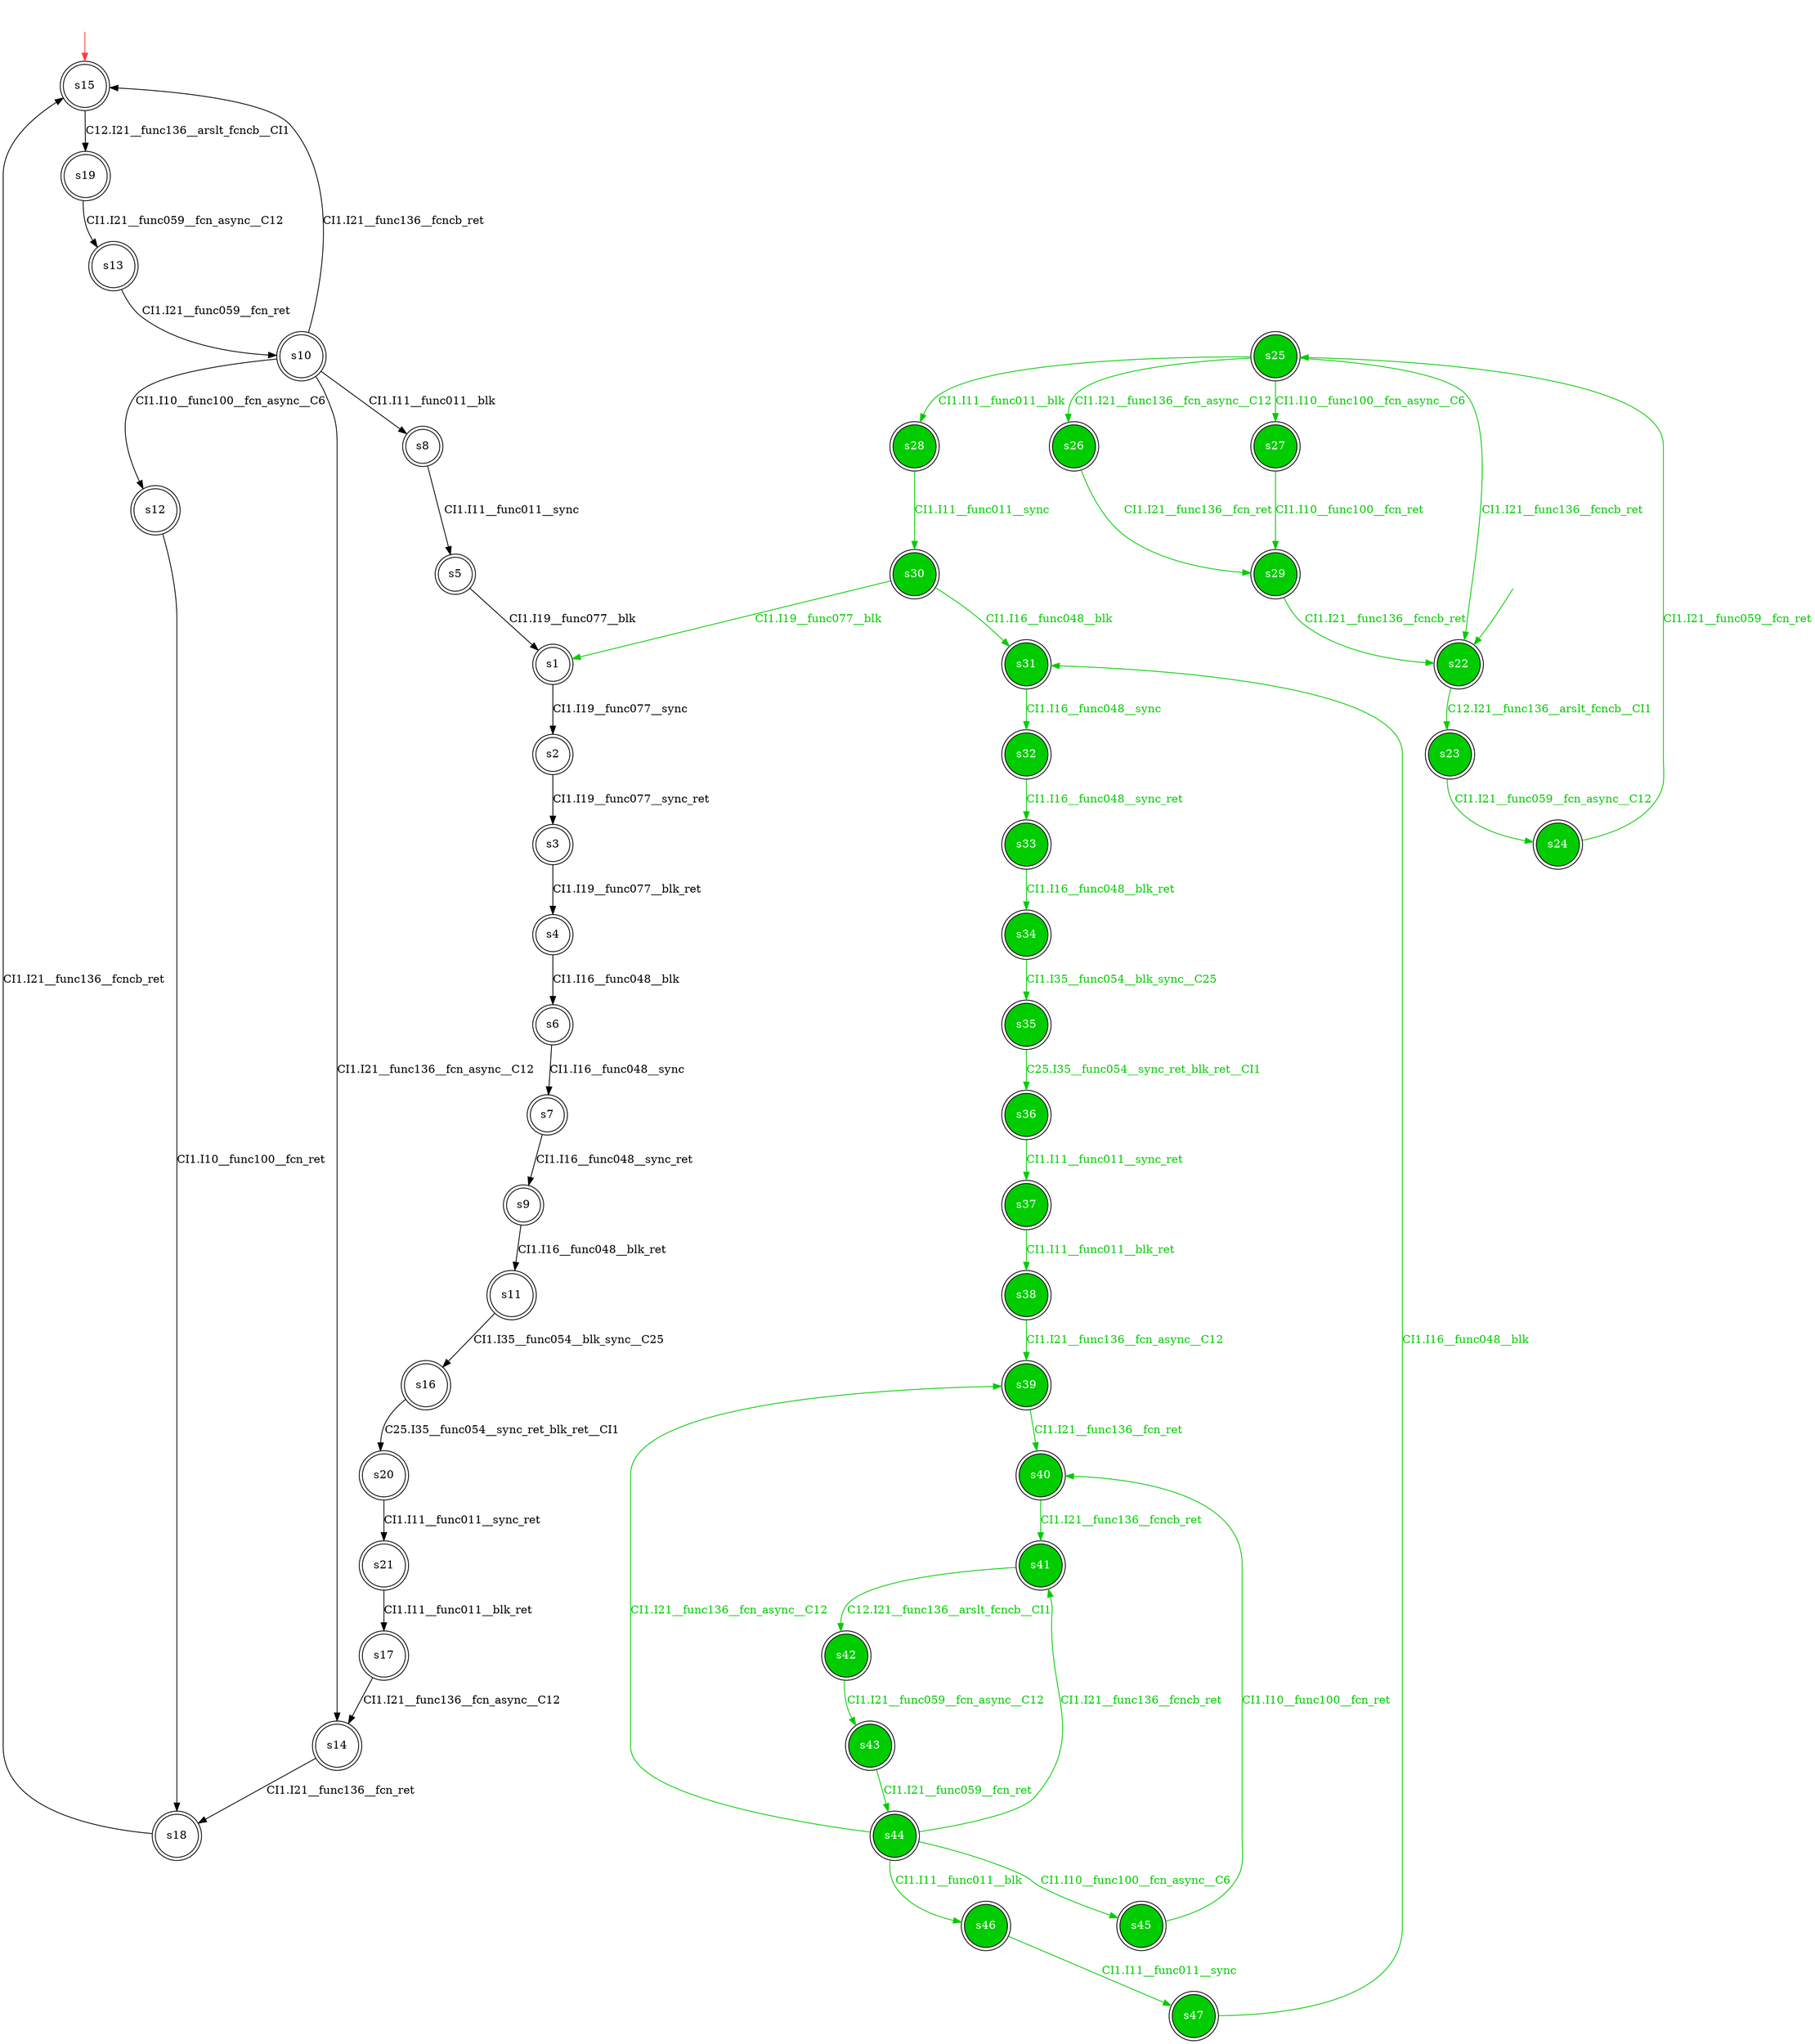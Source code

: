 digraph diffautomaton {
	15 [label=<s15> shape="doublecircle"];
	22 [label=<s22> shape="doublecircle" fillcolor="#00cc00" fontcolor="#ffffff" style="filled"];
	1 [label=<s1> shape="doublecircle"];
	2 [label=<s2> shape="doublecircle"];
	3 [label=<s3> shape="doublecircle"];
	4 [label=<s4> shape="doublecircle"];
	5 [label=<s5> shape="doublecircle"];
	6 [label=<s6> shape="doublecircle"];
	7 [label=<s7> shape="doublecircle"];
	8 [label=<s8> shape="doublecircle"];
	9 [label=<s9> shape="doublecircle"];
	10 [label=<s10> shape="doublecircle"];
	11 [label=<s11> shape="doublecircle"];
	12 [label=<s12> shape="doublecircle"];
	13 [label=<s13> shape="doublecircle"];
	14 [label=<s14> shape="doublecircle"];
	16 [label=<s16> shape="doublecircle"];
	17 [label=<s17> shape="doublecircle"];
	18 [label=<s18> shape="doublecircle"];
	19 [label=<s19> shape="doublecircle"];
	20 [label=<s20> shape="doublecircle"];
	21 [label=<s21> shape="doublecircle"];
	23 [label=<s23> shape="doublecircle" fillcolor="#00cc00" fontcolor="#ffffff" style="filled"];
	24 [label=<s24> shape="doublecircle" fillcolor="#00cc00" fontcolor="#ffffff" style="filled"];
	25 [label=<s25> shape="doublecircle" fillcolor="#00cc00" fontcolor="#ffffff" style="filled"];
	26 [label=<s26> shape="doublecircle" fillcolor="#00cc00" fontcolor="#ffffff" style="filled"];
	27 [label=<s27> shape="doublecircle" fillcolor="#00cc00" fontcolor="#ffffff" style="filled"];
	28 [label=<s28> shape="doublecircle" fillcolor="#00cc00" fontcolor="#ffffff" style="filled"];
	29 [label=<s29> shape="doublecircle" fillcolor="#00cc00" fontcolor="#ffffff" style="filled"];
	30 [label=<s30> shape="doublecircle" fillcolor="#00cc00" fontcolor="#ffffff" style="filled"];
	31 [label=<s31> shape="doublecircle" fillcolor="#00cc00" fontcolor="#ffffff" style="filled"];
	32 [label=<s32> shape="doublecircle" fillcolor="#00cc00" fontcolor="#ffffff" style="filled"];
	33 [label=<s33> shape="doublecircle" fillcolor="#00cc00" fontcolor="#ffffff" style="filled"];
	34 [label=<s34> shape="doublecircle" fillcolor="#00cc00" fontcolor="#ffffff" style="filled"];
	35 [label=<s35> shape="doublecircle" fillcolor="#00cc00" fontcolor="#ffffff" style="filled"];
	36 [label=<s36> shape="doublecircle" fillcolor="#00cc00" fontcolor="#ffffff" style="filled"];
	37 [label=<s37> shape="doublecircle" fillcolor="#00cc00" fontcolor="#ffffff" style="filled"];
	38 [label=<s38> shape="doublecircle" fillcolor="#00cc00" fontcolor="#ffffff" style="filled"];
	39 [label=<s39> shape="doublecircle" fillcolor="#00cc00" fontcolor="#ffffff" style="filled"];
	40 [label=<s40> shape="doublecircle" fillcolor="#00cc00" fontcolor="#ffffff" style="filled"];
	41 [label=<s41> shape="doublecircle" fillcolor="#00cc00" fontcolor="#ffffff" style="filled"];
	42 [label=<s42> shape="doublecircle" fillcolor="#00cc00" fontcolor="#ffffff" style="filled"];
	43 [label=<s43> shape="doublecircle" fillcolor="#00cc00" fontcolor="#ffffff" style="filled"];
	44 [label=<s44> shape="doublecircle" fillcolor="#00cc00" fontcolor="#ffffff" style="filled"];
	45 [label=<s45> shape="doublecircle" fillcolor="#00cc00" fontcolor="#ffffff" style="filled"];
	46 [label=<s46> shape="doublecircle" fillcolor="#00cc00" fontcolor="#ffffff" style="filled"];
	47 [label=<s47> shape="doublecircle" fillcolor="#00cc00" fontcolor="#ffffff" style="filled"];
	__init15 [label=<> shape="none"];
	__init15 -> 15 [color="#ff4040"];
	__init22 [label=<> shape="none"];
	__init22 -> 22 [color="#00cc00"];
	15 -> 19 [label=<<font color="#000000">C12.I21__func136__arslt_fcncb__CI1</font>> id="15-0-19"];
	22 -> 23 [label=<<font color="#00cc00">C12.I21__func136__arslt_fcncb__CI1</font>> color="#00cc00" id="22-0-23"];
	1 -> 2 [label=<<font color="#000000">CI1.I19__func077__sync</font>> id="1-0-2"];
	2 -> 3 [label=<<font color="#000000">CI1.I19__func077__sync_ret</font>> id="2-0-3"];
	3 -> 4 [label=<<font color="#000000">CI1.I19__func077__blk_ret</font>> id="3-0-4"];
	4 -> 6 [label=<<font color="#000000">CI1.I16__func048__blk</font>> id="4-0-6"];
	5 -> 1 [label=<<font color="#000000">CI1.I19__func077__blk</font>> id="5-0-1"];
	6 -> 7 [label=<<font color="#000000">CI1.I16__func048__sync</font>> id="6-0-7"];
	7 -> 9 [label=<<font color="#000000">CI1.I16__func048__sync_ret</font>> id="7-0-9"];
	8 -> 5 [label=<<font color="#000000">CI1.I11__func011__sync</font>> id="8-0-5"];
	9 -> 11 [label=<<font color="#000000">CI1.I16__func048__blk_ret</font>> id="9-0-11"];
	10 -> 14 [label=<<font color="#000000">CI1.I21__func136__fcn_async__C12</font>> id="10-0-14"];
	10 -> 12 [label=<<font color="#000000">CI1.I10__func100__fcn_async__C6</font>> id="10-1-12"];
	10 -> 15 [label=<<font color="#000000">CI1.I21__func136__fcncb_ret</font>> id="10-2-15"];
	10 -> 8 [label=<<font color="#000000">CI1.I11__func011__blk</font>> id="10-3-8"];
	11 -> 16 [label=<<font color="#000000">CI1.I35__func054__blk_sync__C25</font>> id="11-0-16"];
	12 -> 18 [label=<<font color="#000000">CI1.I10__func100__fcn_ret</font>> id="12-0-18"];
	13 -> 10 [label=<<font color="#000000">CI1.I21__func059__fcn_ret</font>> id="13-0-10"];
	14 -> 18 [label=<<font color="#000000">CI1.I21__func136__fcn_ret</font>> id="14-0-18"];
	16 -> 20 [label=<<font color="#000000">C25.I35__func054__sync_ret_blk_ret__CI1</font>> id="16-0-20"];
	17 -> 14 [label=<<font color="#000000">CI1.I21__func136__fcn_async__C12</font>> id="17-0-14"];
	18 -> 15 [label=<<font color="#000000">CI1.I21__func136__fcncb_ret</font>> id="18-0-15"];
	19 -> 13 [label=<<font color="#000000">CI1.I21__func059__fcn_async__C12</font>> id="19-0-13"];
	20 -> 21 [label=<<font color="#000000">CI1.I11__func011__sync_ret</font>> id="20-0-21"];
	21 -> 17 [label=<<font color="#000000">CI1.I11__func011__blk_ret</font>> id="21-0-17"];
	23 -> 24 [label=<<font color="#00cc00">CI1.I21__func059__fcn_async__C12</font>> color="#00cc00" id="23-0-24"];
	24 -> 25 [label=<<font color="#00cc00">CI1.I21__func059__fcn_ret</font>> color="#00cc00" id="24-0-25"];
	25 -> 26 [label=<<font color="#00cc00">CI1.I21__func136__fcn_async__C12</font>> color="#00cc00" id="25-0-26"];
	25 -> 27 [label=<<font color="#00cc00">CI1.I10__func100__fcn_async__C6</font>> color="#00cc00" id="25-1-27"];
	25 -> 22 [label=<<font color="#00cc00">CI1.I21__func136__fcncb_ret</font>> color="#00cc00" id="25-2-22"];
	25 -> 28 [label=<<font color="#00cc00">CI1.I11__func011__blk</font>> color="#00cc00" id="25-3-28"];
	26 -> 29 [label=<<font color="#00cc00">CI1.I21__func136__fcn_ret</font>> color="#00cc00" id="26-0-29"];
	27 -> 29 [label=<<font color="#00cc00">CI1.I10__func100__fcn_ret</font>> color="#00cc00" id="27-0-29"];
	28 -> 30 [label=<<font color="#00cc00">CI1.I11__func011__sync</font>> color="#00cc00" id="28-0-30"];
	29 -> 22 [label=<<font color="#00cc00">CI1.I21__func136__fcncb_ret</font>> color="#00cc00" id="29-0-22"];
	30 -> 31 [label=<<font color="#00cc00">CI1.I16__func048__blk</font>> color="#00cc00" id="30-0-31"];
	30 -> 1 [label=<<font color="#00cc00">CI1.I19__func077__blk</font>> color="#00cc00" id="30-1-1"];
	31 -> 32 [label=<<font color="#00cc00">CI1.I16__func048__sync</font>> color="#00cc00" id="31-0-32"];
	32 -> 33 [label=<<font color="#00cc00">CI1.I16__func048__sync_ret</font>> color="#00cc00" id="32-0-33"];
	33 -> 34 [label=<<font color="#00cc00">CI1.I16__func048__blk_ret</font>> color="#00cc00" id="33-0-34"];
	34 -> 35 [label=<<font color="#00cc00">CI1.I35__func054__blk_sync__C25</font>> color="#00cc00" id="34-0-35"];
	35 -> 36 [label=<<font color="#00cc00">C25.I35__func054__sync_ret_blk_ret__CI1</font>> color="#00cc00" id="35-0-36"];
	36 -> 37 [label=<<font color="#00cc00">CI1.I11__func011__sync_ret</font>> color="#00cc00" id="36-0-37"];
	37 -> 38 [label=<<font color="#00cc00">CI1.I11__func011__blk_ret</font>> color="#00cc00" id="37-0-38"];
	38 -> 39 [label=<<font color="#00cc00">CI1.I21__func136__fcn_async__C12</font>> color="#00cc00" id="38-0-39"];
	39 -> 40 [label=<<font color="#00cc00">CI1.I21__func136__fcn_ret</font>> color="#00cc00" id="39-0-40"];
	40 -> 41 [label=<<font color="#00cc00">CI1.I21__func136__fcncb_ret</font>> color="#00cc00" id="40-0-41"];
	41 -> 42 [label=<<font color="#00cc00">C12.I21__func136__arslt_fcncb__CI1</font>> color="#00cc00" id="41-0-42"];
	42 -> 43 [label=<<font color="#00cc00">CI1.I21__func059__fcn_async__C12</font>> color="#00cc00" id="42-0-43"];
	43 -> 44 [label=<<font color="#00cc00">CI1.I21__func059__fcn_ret</font>> color="#00cc00" id="43-0-44"];
	44 -> 39 [label=<<font color="#00cc00">CI1.I21__func136__fcn_async__C12</font>> color="#00cc00" id="44-0-39"];
	44 -> 45 [label=<<font color="#00cc00">CI1.I10__func100__fcn_async__C6</font>> color="#00cc00" id="44-1-45"];
	44 -> 41 [label=<<font color="#00cc00">CI1.I21__func136__fcncb_ret</font>> color="#00cc00" id="44-2-41"];
	44 -> 46 [label=<<font color="#00cc00">CI1.I11__func011__blk</font>> color="#00cc00" id="44-3-46"];
	45 -> 40 [label=<<font color="#00cc00">CI1.I10__func100__fcn_ret</font>> color="#00cc00" id="45-0-40"];
	46 -> 47 [label=<<font color="#00cc00">CI1.I11__func011__sync</font>> color="#00cc00" id="46-0-47"];
	47 -> 31 [label=<<font color="#00cc00">CI1.I16__func048__blk</font>> color="#00cc00" id="47-0-31"];
}
